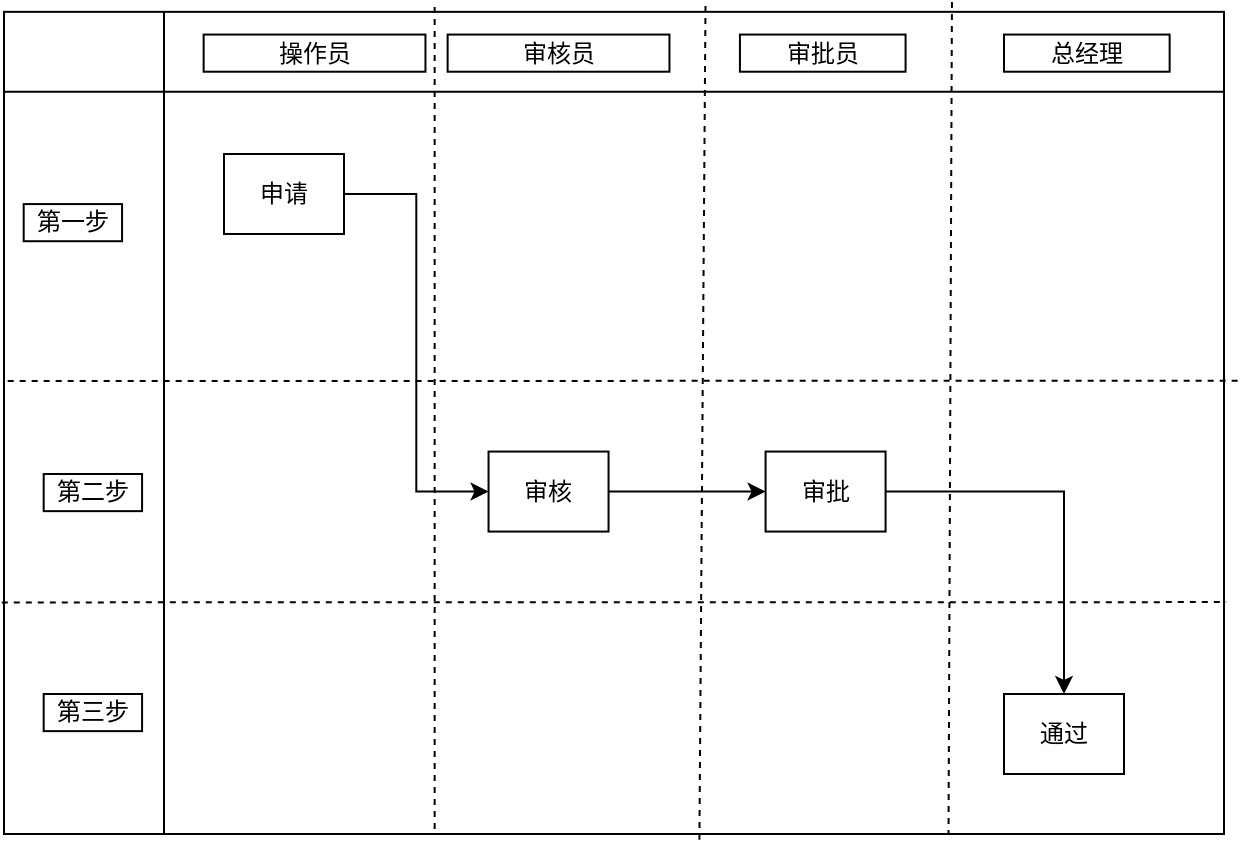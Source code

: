 <mxfile version="14.4.3" type="github" pages="2">
  <diagram id="8sV7IBa2hUrP79tmdSvY" name="Page-1">
    <mxGraphModel dx="946" dy="542" grid="1" gridSize="10" guides="1" tooltips="1" connect="1" arrows="1" fold="1" page="1" pageScale="1" pageWidth="827" pageHeight="1169" math="0" shadow="0">
      <root>
        <mxCell id="0" />
        <mxCell id="1" parent="0" />
        <mxCell id="3fBLBDJSU-QzbZjtQRwz-13" value="" style="group" vertex="1" connectable="0" parent="1">
          <mxGeometry x="40" y="110" width="610" height="390" as="geometry" />
        </mxCell>
        <mxCell id="3fBLBDJSU-QzbZjtQRwz-5" value="" style="shape=internalStorage;whiteSpace=wrap;html=1;backgroundOutline=1;dx=80;dy=40;" vertex="1" parent="3fBLBDJSU-QzbZjtQRwz-13">
          <mxGeometry y="-21.081" width="610.0" height="411.081" as="geometry" />
        </mxCell>
        <mxCell id="3fBLBDJSU-QzbZjtQRwz-8" value="" style="endArrow=none;dashed=1;html=1;exitX=0.353;exitY=-0.006;exitDx=0;exitDy=0;exitPerimeter=0;entryX=0.353;entryY=1;entryDx=0;entryDy=0;entryPerimeter=0;" edge="1" parent="3fBLBDJSU-QzbZjtQRwz-13" source="3fBLBDJSU-QzbZjtQRwz-5" target="3fBLBDJSU-QzbZjtQRwz-5">
          <mxGeometry width="50" height="50" relative="1" as="geometry">
            <mxPoint x="277.273" y="232.143" as="sourcePoint" />
            <mxPoint x="332.727" y="185.714" as="targetPoint" />
          </mxGeometry>
        </mxCell>
        <mxCell id="3fBLBDJSU-QzbZjtQRwz-9" value="操作员" style="rounded=0;whiteSpace=wrap;html=1;" vertex="1" parent="3fBLBDJSU-QzbZjtQRwz-13">
          <mxGeometry x="99.818" y="-9.714" width="110.909" height="18.571" as="geometry" />
        </mxCell>
        <mxCell id="3fBLBDJSU-QzbZjtQRwz-10" value="审核员" style="rounded=0;whiteSpace=wrap;html=1;" vertex="1" parent="3fBLBDJSU-QzbZjtQRwz-13">
          <mxGeometry x="221.818" y="-9.714" width="110.909" height="18.571" as="geometry" />
        </mxCell>
        <mxCell id="3fBLBDJSU-QzbZjtQRwz-11" value="审批员" style="rounded=0;whiteSpace=wrap;html=1;" vertex="1" parent="3fBLBDJSU-QzbZjtQRwz-13">
          <mxGeometry x="367.968" y="-9.714" width="82.822" height="18.572" as="geometry" />
        </mxCell>
        <mxCell id="3fBLBDJSU-QzbZjtQRwz-12" value="" style="endArrow=none;dashed=1;html=1;entryX=0.57;entryY=1.007;entryDx=0;entryDy=0;entryPerimeter=0;exitX=0.575;exitY=-0.007;exitDx=0;exitDy=0;exitPerimeter=0;" edge="1" parent="3fBLBDJSU-QzbZjtQRwz-13" source="3fBLBDJSU-QzbZjtQRwz-5" target="3fBLBDJSU-QzbZjtQRwz-5">
          <mxGeometry width="50" height="50" relative="1" as="geometry">
            <mxPoint x="377.091" as="sourcePoint" />
            <mxPoint x="377.091" y="334.286" as="targetPoint" />
          </mxGeometry>
        </mxCell>
        <mxCell id="3fBLBDJSU-QzbZjtQRwz-15" value="第一步" style="rounded=0;whiteSpace=wrap;html=1;" vertex="1" parent="3fBLBDJSU-QzbZjtQRwz-13">
          <mxGeometry x="9.839" y="75.038" width="49.194" height="18.572" as="geometry" />
        </mxCell>
        <mxCell id="3fBLBDJSU-QzbZjtQRwz-16" value="" style="endArrow=none;dashed=1;html=1;exitX=0.003;exitY=0.449;exitDx=0;exitDy=0;exitPerimeter=0;" edge="1" parent="3fBLBDJSU-QzbZjtQRwz-13" source="3fBLBDJSU-QzbZjtQRwz-5">
          <mxGeometry width="50" height="50" relative="1" as="geometry">
            <mxPoint x="9.839" y="210.811" as="sourcePoint" />
            <mxPoint x="619.839" y="163.378" as="targetPoint" />
          </mxGeometry>
        </mxCell>
        <mxCell id="3fBLBDJSU-QzbZjtQRwz-17" value="" style="endArrow=none;dashed=1;html=1;exitX=-0.002;exitY=0.422;exitDx=0;exitDy=0;exitPerimeter=0;" edge="1" parent="3fBLBDJSU-QzbZjtQRwz-13">
          <mxGeometry width="50" height="50" relative="1" as="geometry">
            <mxPoint x="-1.102" y="274.202" as="sourcePoint" />
            <mxPoint x="611.102" y="274.054" as="targetPoint" />
          </mxGeometry>
        </mxCell>
        <mxCell id="3fBLBDJSU-QzbZjtQRwz-26" style="edgeStyle=orthogonalEdgeStyle;rounded=0;orthogonalLoop=1;jettySize=auto;html=1;entryX=0;entryY=0.5;entryDx=0;entryDy=0;" edge="1" parent="3fBLBDJSU-QzbZjtQRwz-13" source="3fBLBDJSU-QzbZjtQRwz-14" target="3fBLBDJSU-QzbZjtQRwz-24">
          <mxGeometry relative="1" as="geometry" />
        </mxCell>
        <mxCell id="3fBLBDJSU-QzbZjtQRwz-14" value="申请" style="rounded=0;whiteSpace=wrap;html=1;" vertex="1" parent="3fBLBDJSU-QzbZjtQRwz-13">
          <mxGeometry x="110" y="50" width="60" height="40" as="geometry" />
        </mxCell>
        <mxCell id="3fBLBDJSU-QzbZjtQRwz-19" value="" style="endArrow=none;dashed=1;html=1;entryX=0.57;entryY=1.007;entryDx=0;entryDy=0;entryPerimeter=0;exitX=0.777;exitY=-0.012;exitDx=0;exitDy=0;exitPerimeter=0;" edge="1" parent="3fBLBDJSU-QzbZjtQRwz-13" source="3fBLBDJSU-QzbZjtQRwz-5">
          <mxGeometry width="50" height="50" relative="1" as="geometry">
            <mxPoint x="475.308" y="-5.46" as="sourcePoint" />
            <mxPoint x="472.258" y="390.0" as="targetPoint" />
          </mxGeometry>
        </mxCell>
        <mxCell id="3fBLBDJSU-QzbZjtQRwz-21" value="总经理" style="rounded=0;whiteSpace=wrap;html=1;" vertex="1" parent="3fBLBDJSU-QzbZjtQRwz-13">
          <mxGeometry x="499.998" y="-9.714" width="82.822" height="18.572" as="geometry" />
        </mxCell>
        <mxCell id="3fBLBDJSU-QzbZjtQRwz-22" value="第二步" style="rounded=0;whiteSpace=wrap;html=1;" vertex="1" parent="3fBLBDJSU-QzbZjtQRwz-13">
          <mxGeometry x="19.839" y="209.998" width="49.194" height="18.572" as="geometry" />
        </mxCell>
        <mxCell id="3fBLBDJSU-QzbZjtQRwz-23" value="第三步" style="rounded=0;whiteSpace=wrap;html=1;" vertex="1" parent="3fBLBDJSU-QzbZjtQRwz-13">
          <mxGeometry x="19.839" y="319.998" width="49.194" height="18.572" as="geometry" />
        </mxCell>
        <mxCell id="3fBLBDJSU-QzbZjtQRwz-29" style="edgeStyle=orthogonalEdgeStyle;rounded=0;orthogonalLoop=1;jettySize=auto;html=1;entryX=0;entryY=0.5;entryDx=0;entryDy=0;" edge="1" parent="3fBLBDJSU-QzbZjtQRwz-13" source="3fBLBDJSU-QzbZjtQRwz-24" target="3fBLBDJSU-QzbZjtQRwz-27">
          <mxGeometry relative="1" as="geometry" />
        </mxCell>
        <mxCell id="3fBLBDJSU-QzbZjtQRwz-24" value="审核" style="rounded=0;whiteSpace=wrap;html=1;" vertex="1" parent="3fBLBDJSU-QzbZjtQRwz-13">
          <mxGeometry x="242.27" y="198.78" width="60" height="40" as="geometry" />
        </mxCell>
        <mxCell id="3fBLBDJSU-QzbZjtQRwz-31" style="edgeStyle=orthogonalEdgeStyle;rounded=0;orthogonalLoop=1;jettySize=auto;html=1;" edge="1" parent="3fBLBDJSU-QzbZjtQRwz-13" source="3fBLBDJSU-QzbZjtQRwz-27" target="3fBLBDJSU-QzbZjtQRwz-30">
          <mxGeometry relative="1" as="geometry" />
        </mxCell>
        <mxCell id="3fBLBDJSU-QzbZjtQRwz-27" value="审批" style="rounded=0;whiteSpace=wrap;html=1;" vertex="1" parent="3fBLBDJSU-QzbZjtQRwz-13">
          <mxGeometry x="380.79" y="198.78" width="60" height="40" as="geometry" />
        </mxCell>
        <mxCell id="3fBLBDJSU-QzbZjtQRwz-30" value="通过" style="rounded=0;whiteSpace=wrap;html=1;" vertex="1" parent="3fBLBDJSU-QzbZjtQRwz-13">
          <mxGeometry x="500.0" y="320" width="60" height="40" as="geometry" />
        </mxCell>
      </root>
    </mxGraphModel>
  </diagram>
  <diagram id="TlV337LWLW1Q749qpwI5" name="Page-2">
    <mxGraphModel dx="946" dy="542" grid="1" gridSize="10" guides="1" tooltips="1" connect="1" arrows="1" fold="1" page="1" pageScale="1" pageWidth="827" pageHeight="1169" math="0" shadow="0">
      <root>
        <mxCell id="bKRDO-oMMJDXlfK9m9Tu-0" />
        <mxCell id="bKRDO-oMMJDXlfK9m9Tu-1" parent="bKRDO-oMMJDXlfK9m9Tu-0" />
        <mxCell id="bKRDO-oMMJDXlfK9m9Tu-2" value="Cross-Functional Flowchart" style="shape=table;childLayout=tableLayout;rowLines=0;columnLines=0;startSize=40;html=1;whiteSpace=wrap;collapsible=0;recursiveResize=0;expand=0;pointerEvents=0;fontStyle=1;align=center;" vertex="1" parent="bKRDO-oMMJDXlfK9m9Tu-1">
          <mxGeometry x="30" y="10" width="893" height="707" as="geometry" />
        </mxCell>
        <mxCell id="bKRDO-oMMJDXlfK9m9Tu-18" style="swimlane;horizontal=0;points=[[0,0.5],[1,0.5]];portConstraint=eastwest;startSize=40;html=1;whiteSpace=wrap;collapsible=0;recursiveResize=0;expand=0;pointerEvents=0;fontStyle=1" vertex="1" parent="bKRDO-oMMJDXlfK9m9Tu-2">
          <mxGeometry y="40" width="893" height="167" as="geometry" />
        </mxCell>
        <mxCell id="bKRDO-oMMJDXlfK9m9Tu-19" style="swimlane;connectable=0;startSize=40;html=1;whiteSpace=wrap;collapsible=0;recursiveResize=0;expand=0;pointerEvents=0;" vertex="1" parent="bKRDO-oMMJDXlfK9m9Tu-18">
          <mxGeometry x="40" width="213" height="167" as="geometry" />
        </mxCell>
        <mxCell id="bKRDO-oMMJDXlfK9m9Tu-20" style="swimlane;connectable=0;startSize=40;html=1;whiteSpace=wrap;collapsible=0;recursiveResize=0;expand=0;pointerEvents=0;" vertex="1" parent="bKRDO-oMMJDXlfK9m9Tu-18">
          <mxGeometry x="253" width="213" height="167" as="geometry" />
        </mxCell>
        <mxCell id="bKRDO-oMMJDXlfK9m9Tu-21" style="swimlane;connectable=0;startSize=40;html=1;whiteSpace=wrap;collapsible=0;recursiveResize=0;expand=0;pointerEvents=0;" vertex="1" parent="bKRDO-oMMJDXlfK9m9Tu-18">
          <mxGeometry x="466" width="214" height="167" as="geometry" />
        </mxCell>
        <mxCell id="bKRDO-oMMJDXlfK9m9Tu-22" style="swimlane;connectable=0;startSize=40;html=1;whiteSpace=wrap;collapsible=0;recursiveResize=0;expand=0;pointerEvents=0;" vertex="1" parent="bKRDO-oMMJDXlfK9m9Tu-18">
          <mxGeometry x="680" width="213" height="167" as="geometry" />
        </mxCell>
        <mxCell id="bKRDO-oMMJDXlfK9m9Tu-3" value="Actor 1" style="swimlane;horizontal=0;points=[[0,0.5],[1,0.5]];portConstraint=eastwest;startSize=40;html=1;whiteSpace=wrap;collapsible=0;recursiveResize=0;expand=0;pointerEvents=0;fontStyle=1" vertex="1" parent="bKRDO-oMMJDXlfK9m9Tu-2">
          <mxGeometry y="207" width="893" height="167" as="geometry" />
        </mxCell>
        <mxCell id="bKRDO-oMMJDXlfK9m9Tu-15" style="swimlane;connectable=0;startSize=40;html=1;whiteSpace=wrap;collapsible=0;recursiveResize=0;expand=0;pointerEvents=0;" vertex="1" parent="bKRDO-oMMJDXlfK9m9Tu-3">
          <mxGeometry x="40" width="213" height="167" as="geometry" />
        </mxCell>
        <mxCell id="bKRDO-oMMJDXlfK9m9Tu-4" value="Phase 1" style="swimlane;connectable=0;startSize=40;html=1;whiteSpace=wrap;collapsible=0;recursiveResize=0;expand=0;pointerEvents=0;" vertex="1" parent="bKRDO-oMMJDXlfK9m9Tu-3">
          <mxGeometry x="253" width="213" height="167" as="geometry" />
        </mxCell>
        <mxCell id="bKRDO-oMMJDXlfK9m9Tu-5" value="Phase 2" style="swimlane;connectable=0;startSize=40;html=1;whiteSpace=wrap;collapsible=0;recursiveResize=0;expand=0;pointerEvents=0;" vertex="1" parent="bKRDO-oMMJDXlfK9m9Tu-3">
          <mxGeometry x="466" width="214" height="167" as="geometry" />
        </mxCell>
        <mxCell id="bKRDO-oMMJDXlfK9m9Tu-6" value="Phase 3" style="swimlane;connectable=0;startSize=40;html=1;whiteSpace=wrap;collapsible=0;recursiveResize=0;expand=0;pointerEvents=0;" vertex="1" parent="bKRDO-oMMJDXlfK9m9Tu-3">
          <mxGeometry x="680" width="213" height="167" as="geometry" />
        </mxCell>
        <mxCell id="bKRDO-oMMJDXlfK9m9Tu-7" value="Actor 2" style="swimlane;horizontal=0;points=[[0,0.5],[1,0.5]];portConstraint=eastwest;startSize=40;html=1;whiteSpace=wrap;collapsible=0;recursiveResize=0;expand=0;pointerEvents=0;" vertex="1" parent="bKRDO-oMMJDXlfK9m9Tu-2">
          <mxGeometry y="374" width="893" height="166" as="geometry" />
        </mxCell>
        <mxCell id="bKRDO-oMMJDXlfK9m9Tu-16" style="swimlane;connectable=0;startSize=0;html=1;whiteSpace=wrap;collapsible=0;recursiveResize=0;expand=0;pointerEvents=0;" vertex="1" parent="bKRDO-oMMJDXlfK9m9Tu-7">
          <mxGeometry x="40" width="213" height="166" as="geometry" />
        </mxCell>
        <mxCell id="bKRDO-oMMJDXlfK9m9Tu-8" value="" style="swimlane;connectable=0;startSize=0;html=1;whiteSpace=wrap;collapsible=0;recursiveResize=0;expand=0;pointerEvents=0;" vertex="1" parent="bKRDO-oMMJDXlfK9m9Tu-7">
          <mxGeometry x="253" width="213" height="166" as="geometry" />
        </mxCell>
        <mxCell id="bKRDO-oMMJDXlfK9m9Tu-9" value="" style="swimlane;connectable=0;startSize=0;html=1;whiteSpace=wrap;collapsible=0;recursiveResize=0;expand=0;pointerEvents=0;" vertex="1" parent="bKRDO-oMMJDXlfK9m9Tu-7">
          <mxGeometry x="466" width="214" height="166" as="geometry" />
        </mxCell>
        <mxCell id="bKRDO-oMMJDXlfK9m9Tu-10" value="" style="swimlane;connectable=0;startSize=0;html=1;whiteSpace=wrap;collapsible=0;recursiveResize=0;expand=0;pointerEvents=0;" vertex="1" parent="bKRDO-oMMJDXlfK9m9Tu-7">
          <mxGeometry x="680" width="213" height="166" as="geometry" />
        </mxCell>
        <mxCell id="bKRDO-oMMJDXlfK9m9Tu-11" value="Actor 3" style="swimlane;horizontal=0;points=[[0,0.5],[1,0.5]];portConstraint=eastwest;startSize=40;html=1;whiteSpace=wrap;collapsible=0;recursiveResize=0;expand=0;pointerEvents=0;" vertex="1" parent="bKRDO-oMMJDXlfK9m9Tu-2">
          <mxGeometry y="540" width="893" height="167" as="geometry" />
        </mxCell>
        <mxCell id="bKRDO-oMMJDXlfK9m9Tu-17" style="swimlane;connectable=0;startSize=0;html=1;whiteSpace=wrap;collapsible=0;recursiveResize=0;expand=0;pointerEvents=0;" vertex="1" parent="bKRDO-oMMJDXlfK9m9Tu-11">
          <mxGeometry x="40" width="213" height="167" as="geometry" />
        </mxCell>
        <mxCell id="bKRDO-oMMJDXlfK9m9Tu-12" value="" style="swimlane;connectable=0;startSize=0;html=1;whiteSpace=wrap;collapsible=0;recursiveResize=0;expand=0;pointerEvents=0;" vertex="1" parent="bKRDO-oMMJDXlfK9m9Tu-11">
          <mxGeometry x="253" width="213" height="167" as="geometry" />
        </mxCell>
        <mxCell id="bKRDO-oMMJDXlfK9m9Tu-13" value="" style="swimlane;connectable=0;startSize=0;html=1;whiteSpace=wrap;collapsible=0;recursiveResize=0;expand=0;pointerEvents=0;" vertex="1" parent="bKRDO-oMMJDXlfK9m9Tu-11">
          <mxGeometry x="466" width="214" height="167" as="geometry" />
        </mxCell>
        <mxCell id="bKRDO-oMMJDXlfK9m9Tu-14" value="" style="swimlane;connectable=0;startSize=0;html=1;whiteSpace=wrap;collapsible=0;recursiveResize=0;expand=0;pointerEvents=0;" vertex="1" parent="bKRDO-oMMJDXlfK9m9Tu-11">
          <mxGeometry x="680" width="213" height="167" as="geometry" />
        </mxCell>
      </root>
    </mxGraphModel>
  </diagram>
</mxfile>
